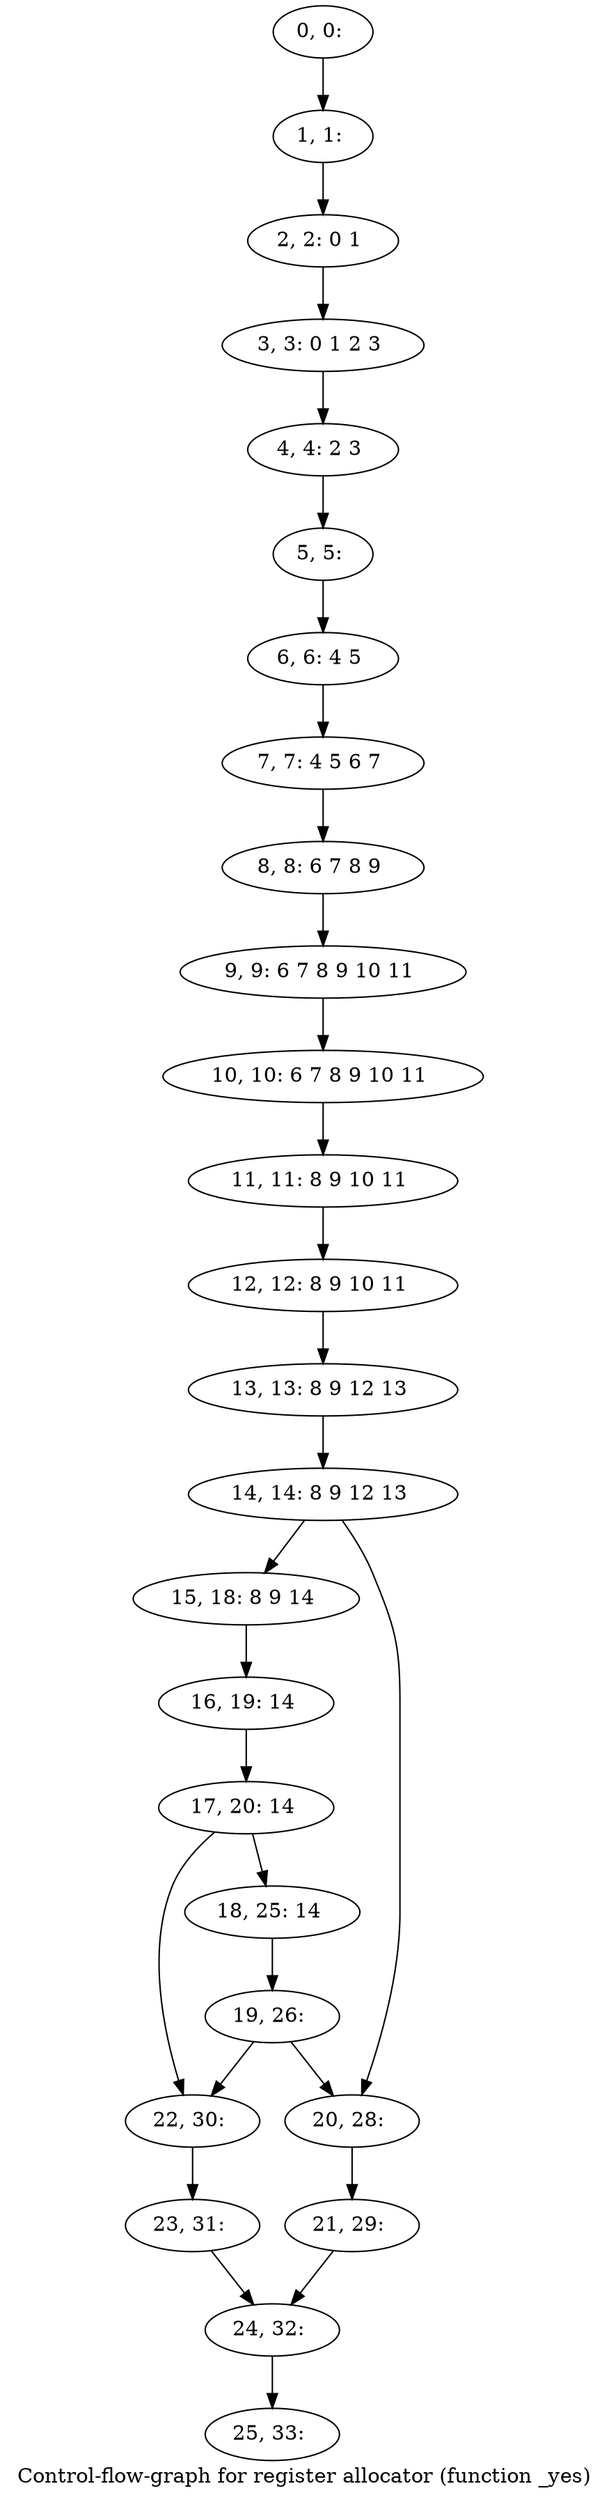 digraph G {
graph [label="Control-flow-graph for register allocator (function _yes)"]
0[label="0, 0: "];
1[label="1, 1: "];
2[label="2, 2: 0 1 "];
3[label="3, 3: 0 1 2 3 "];
4[label="4, 4: 2 3 "];
5[label="5, 5: "];
6[label="6, 6: 4 5 "];
7[label="7, 7: 4 5 6 7 "];
8[label="8, 8: 6 7 8 9 "];
9[label="9, 9: 6 7 8 9 10 11 "];
10[label="10, 10: 6 7 8 9 10 11 "];
11[label="11, 11: 8 9 10 11 "];
12[label="12, 12: 8 9 10 11 "];
13[label="13, 13: 8 9 12 13 "];
14[label="14, 14: 8 9 12 13 "];
15[label="15, 18: 8 9 14 "];
16[label="16, 19: 14 "];
17[label="17, 20: 14 "];
18[label="18, 25: 14 "];
19[label="19, 26: "];
20[label="20, 28: "];
21[label="21, 29: "];
22[label="22, 30: "];
23[label="23, 31: "];
24[label="24, 32: "];
25[label="25, 33: "];
0->1 ;
1->2 ;
2->3 ;
3->4 ;
4->5 ;
5->6 ;
6->7 ;
7->8 ;
8->9 ;
9->10 ;
10->11 ;
11->12 ;
12->13 ;
13->14 ;
14->15 ;
14->20 ;
15->16 ;
16->17 ;
17->18 ;
17->22 ;
18->19 ;
19->20 ;
19->22 ;
20->21 ;
21->24 ;
22->23 ;
23->24 ;
24->25 ;
}
